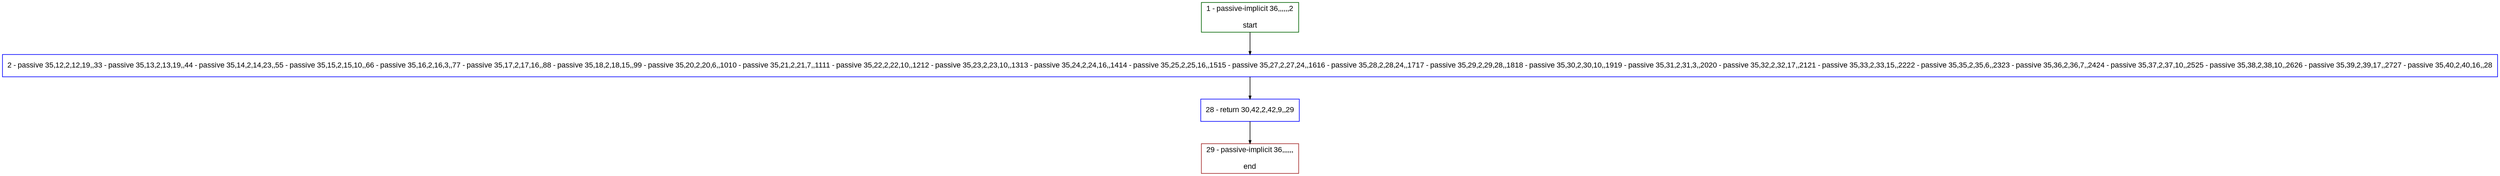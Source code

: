 digraph "" {
  graph [bgcolor="white", fillcolor="#FFFFCC", pack="true", packmode="clust", fontname="Arial", label="", fontsize="12", compound="true", style="rounded,filled"];
  node [node_initialized="no", fillcolor="white", fontname="Arial", label="", color="grey", fontsize="12", fixedsize="false", compound="true", shape="rectangle", style="filled"];
  edge [arrowtail="none", lhead="", fontcolor="black", fontname="Arial", label="", color="black", fontsize="12", arrowhead="normal", arrowsize="0.5", compound="true", ltail="", dir="forward"];
  __N1 [fillcolor="#ffffff", label="2 - passive 35,12,2,12,19,,33 - passive 35,13,2,13,19,,44 - passive 35,14,2,14,23,,55 - passive 35,15,2,15,10,,66 - passive 35,16,2,16,3,,77 - passive 35,17,2,17,16,,88 - passive 35,18,2,18,15,,99 - passive 35,20,2,20,6,,1010 - passive 35,21,2,21,7,,1111 - passive 35,22,2,22,10,,1212 - passive 35,23,2,23,10,,1313 - passive 35,24,2,24,16,,1414 - passive 35,25,2,25,16,,1515 - passive 35,27,2,27,24,,1616 - passive 35,28,2,28,24,,1717 - passive 35,29,2,29,28,,1818 - passive 35,30,2,30,10,,1919 - passive 35,31,2,31,3,,2020 - passive 35,32,2,32,17,,2121 - passive 35,33,2,33,15,,2222 - passive 35,35,2,35,6,,2323 - passive 35,36,2,36,7,,2424 - passive 35,37,2,37,10,,2525 - passive 35,38,2,38,10,,2626 - passive 35,39,2,39,17,,2727 - passive 35,40,2,40,16,,28", color="#0000ff", shape="box", style="filled"];
  __N2 [fillcolor="#ffffff", label="1 - passive-implicit 36,,,,,,2\n\nstart", color="#006400", shape="box", style="filled"];
  __N3 [fillcolor="#ffffff", label="28 - return 30,42,2,42,9,,29", color="#0000ff", shape="box", style="filled"];
  __N4 [fillcolor="#ffffff", label="29 - passive-implicit 36,,,,,,\n\nend", color="#a52a2a", shape="box", style="filled"];
  __N2 -> __N1 [arrowtail="none", color="#000000", label="", arrowhead="normal", dir="forward"];
  __N1 -> __N3 [arrowtail="none", color="#000000", label="", arrowhead="normal", dir="forward"];
  __N3 -> __N4 [arrowtail="none", color="#000000", label="", arrowhead="normal", dir="forward"];
}
